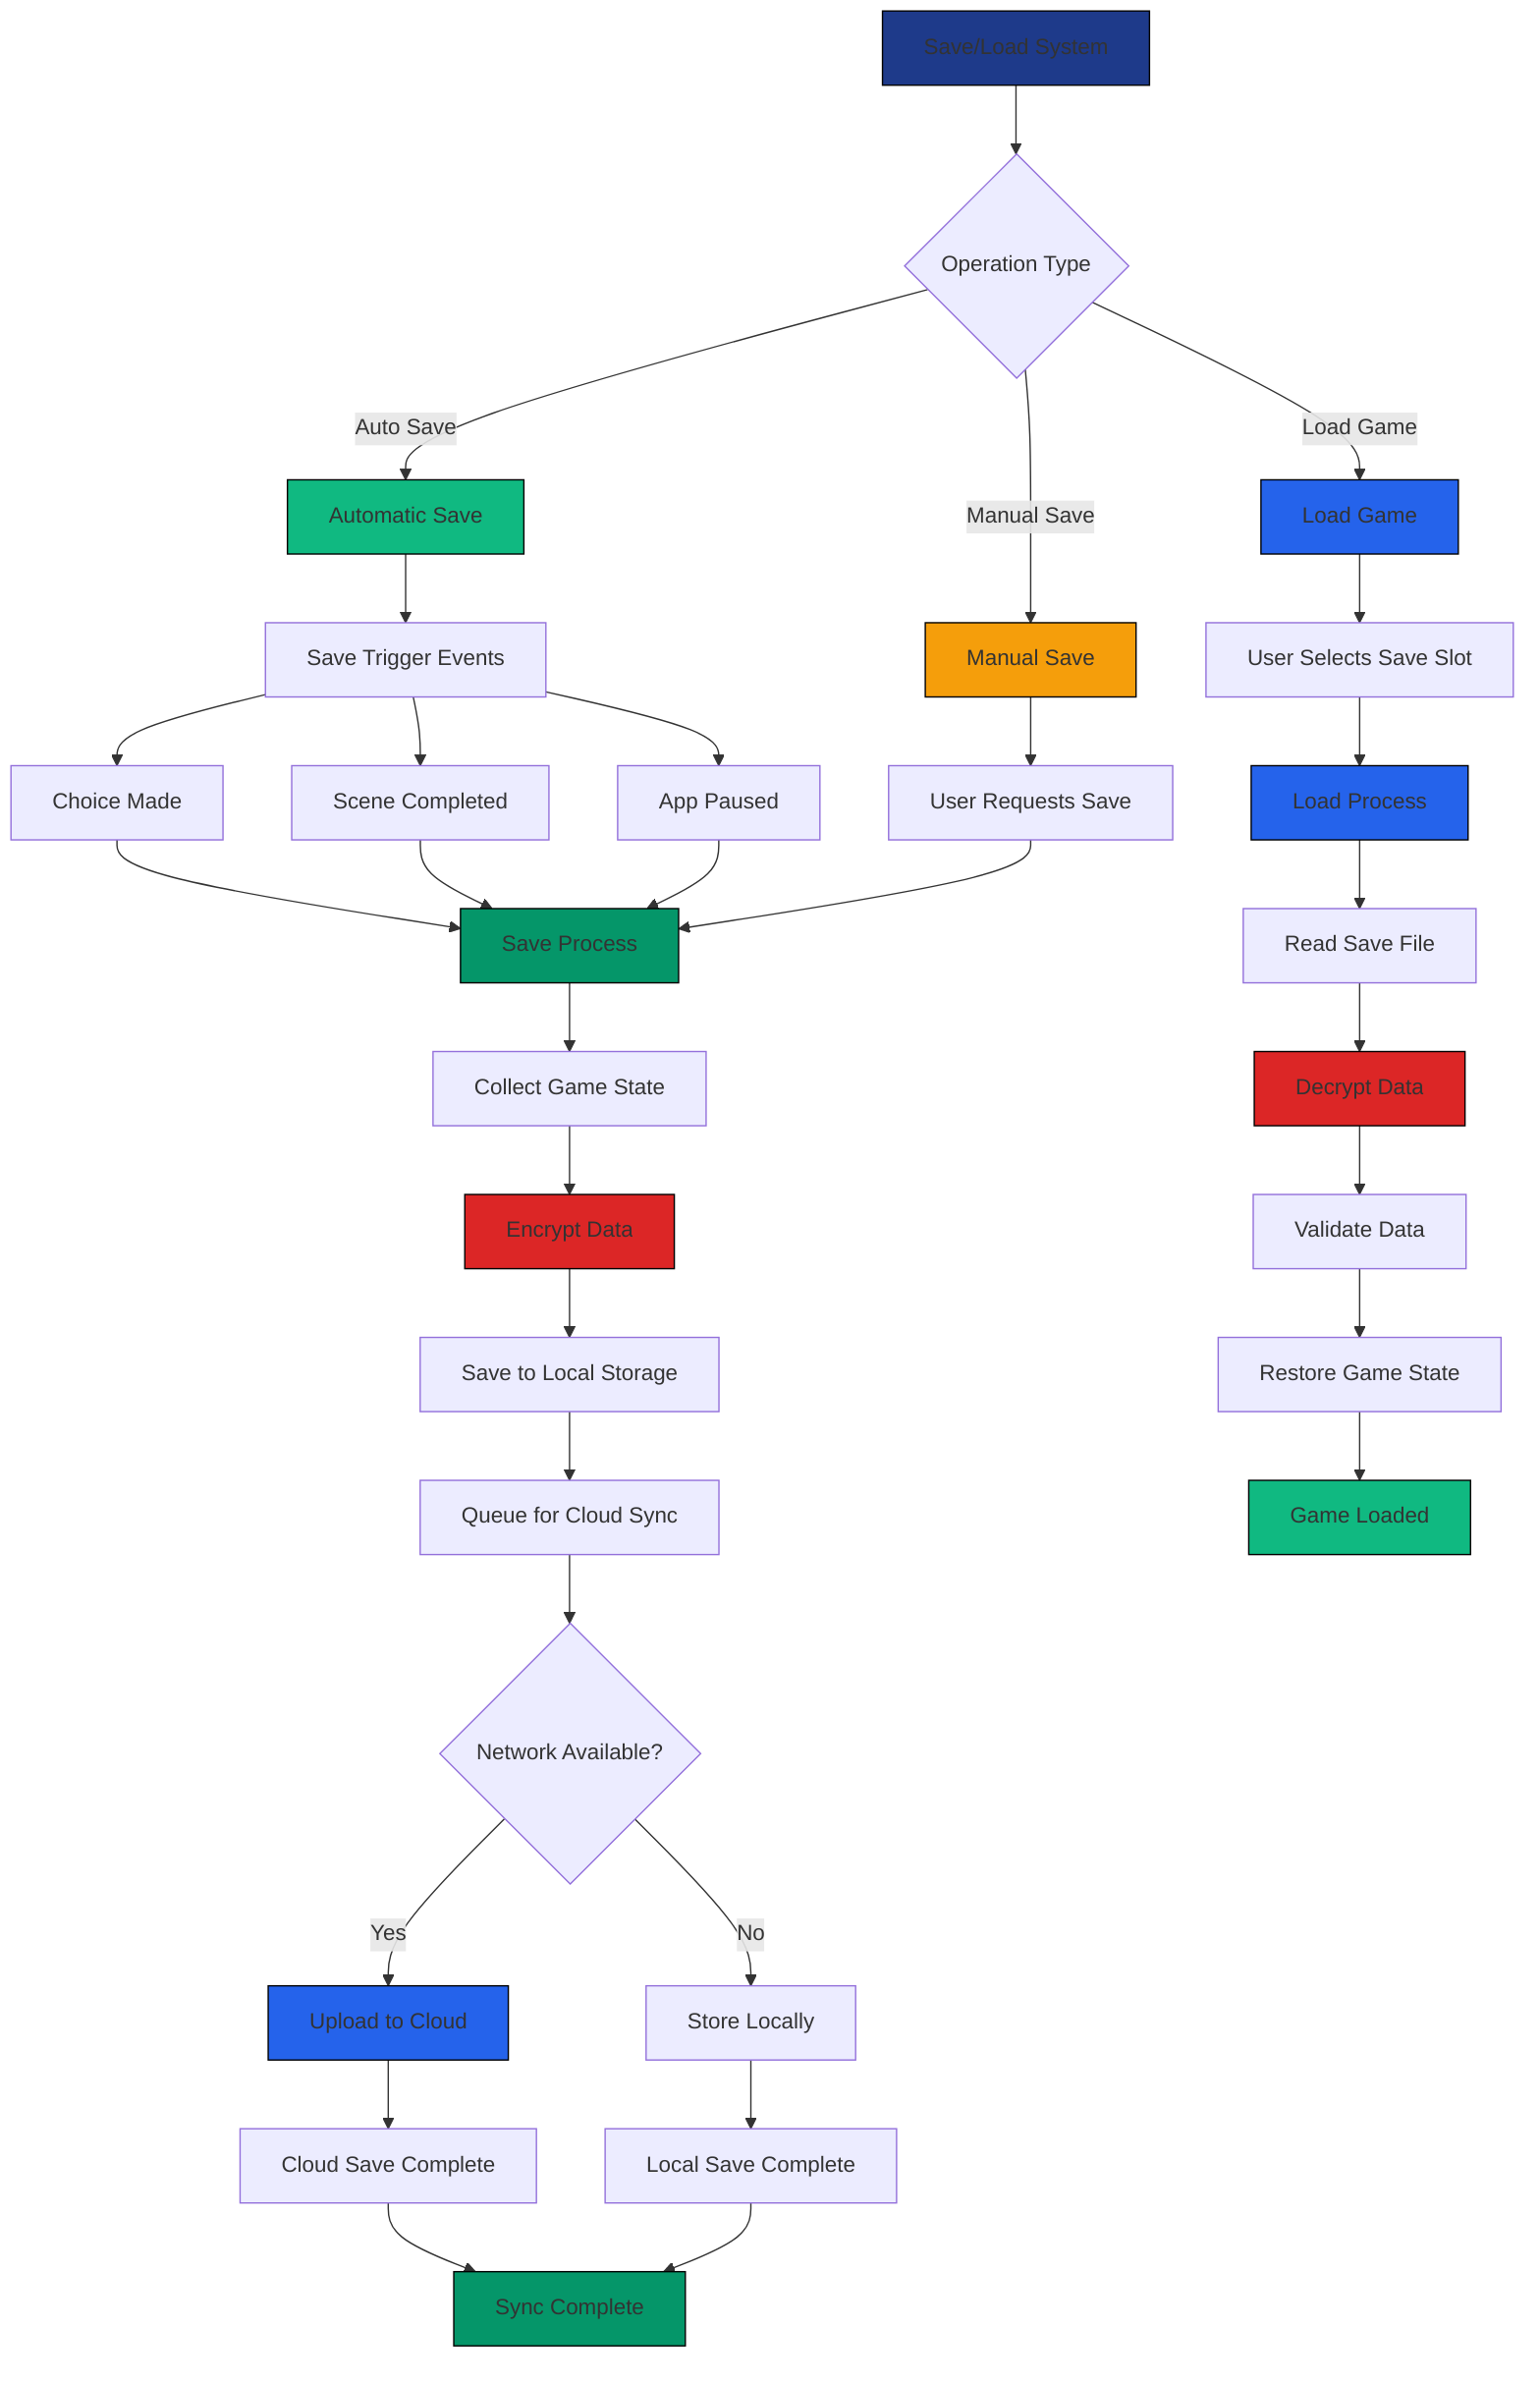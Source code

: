 graph TD
    A[Save/Load System] --> B{Operation Type}
    
    B -->|Auto Save| C[Automatic Save]
    B -->|Manual Save| D[Manual Save]
    B -->|Load Game| E[Load Game]
    
    C --> F[Save Trigger Events]
    F --> G[Choice Made]
    F --> H[Scene Completed]
    F --> I[App Paused]
    
    D --> J[User Requests Save]
    E --> K[User Selects Save Slot]
    
    G --> L[Save Process]
    H --> L
    I --> L
    J --> L
    K --> M[Load Process]
    
    L --> N[Collect Game State]
    N --> O[Encrypt Data]
    O --> P[Save to Local Storage]
    P --> Q[Queue for Cloud Sync]
    
    M --> R[Read Save File]
    R --> S[Decrypt Data]
    S --> T[Validate Data]
    T --> U[Restore Game State]
    
    Q --> V{Network Available?}
    V -->|Yes| W[Upload to Cloud]
    V -->|No| X[Store Locally]
    
    W --> Y[Cloud Save Complete]
    X --> Z[Local Save Complete]
    
    U --> AA[Game Loaded]
    Y --> BB[Sync Complete]
    Z --> BB
    
    style A fill:#1E3A8A,stroke:#000000
    style C fill:#10B981,stroke:#000000
    style D fill:#F59E0B,stroke:#000000
    style E fill:#2563EB,stroke:#000000
    style L fill:#059669,stroke:#000000
    style M fill:#2563EB,stroke:#000000
    style O fill:#DC2626,stroke:#000000
    style S fill:#DC2626,stroke:#000000
    style W fill:#2563EB,stroke:#000000
    style AA fill:#10B981,stroke:#000000
    style BB fill:#059669,stroke:#000000